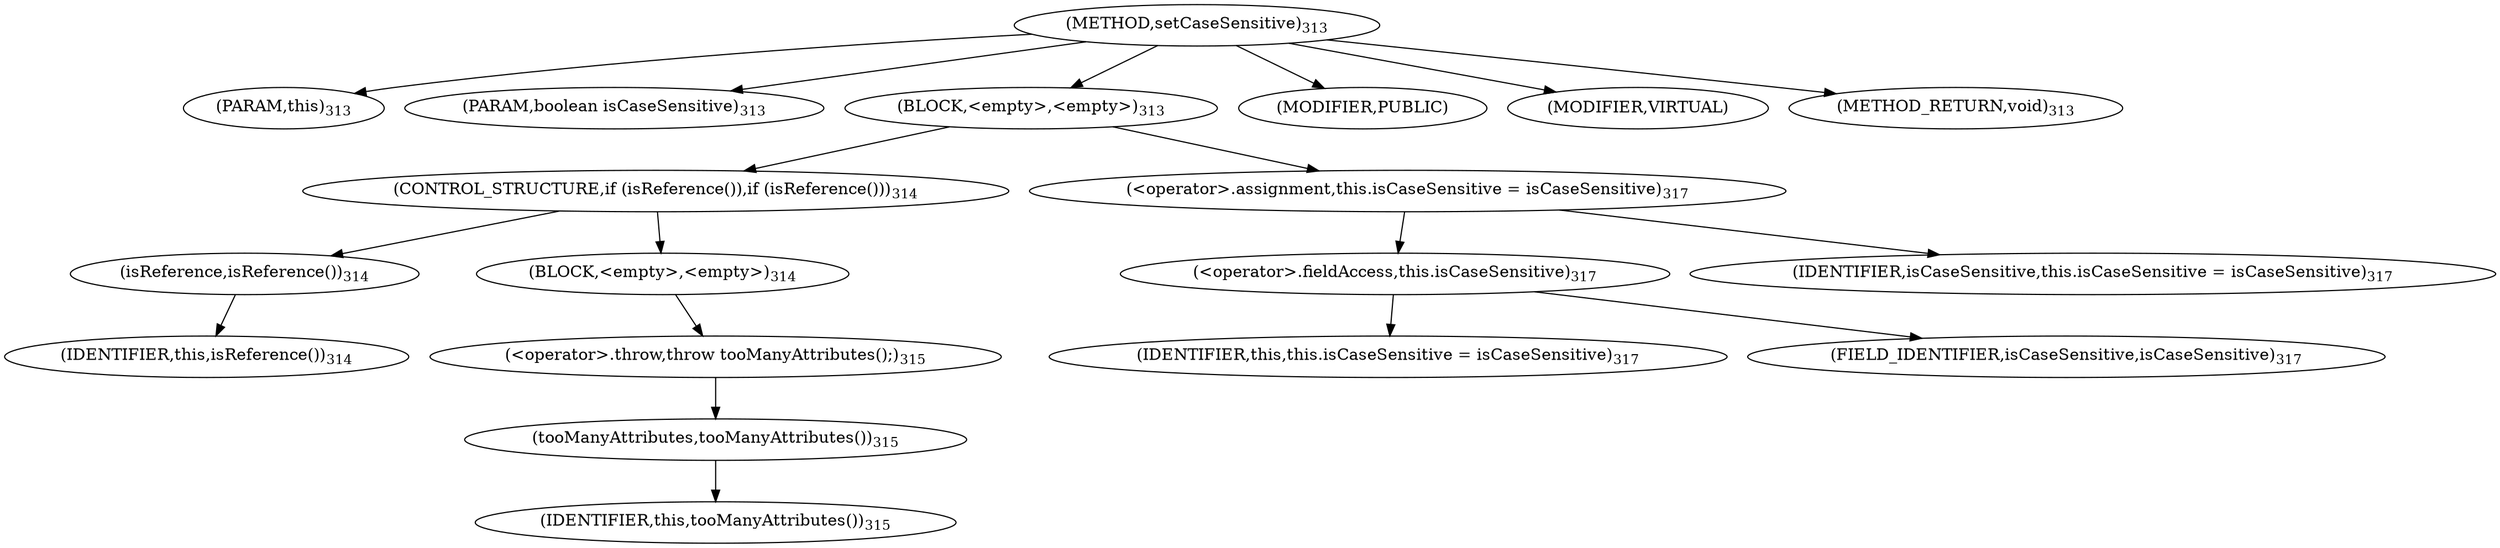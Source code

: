 digraph "setCaseSensitive" {  
"639" [label = <(METHOD,setCaseSensitive)<SUB>313</SUB>> ]
"65" [label = <(PARAM,this)<SUB>313</SUB>> ]
"640" [label = <(PARAM,boolean isCaseSensitive)<SUB>313</SUB>> ]
"641" [label = <(BLOCK,&lt;empty&gt;,&lt;empty&gt;)<SUB>313</SUB>> ]
"642" [label = <(CONTROL_STRUCTURE,if (isReference()),if (isReference()))<SUB>314</SUB>> ]
"643" [label = <(isReference,isReference())<SUB>314</SUB>> ]
"64" [label = <(IDENTIFIER,this,isReference())<SUB>314</SUB>> ]
"644" [label = <(BLOCK,&lt;empty&gt;,&lt;empty&gt;)<SUB>314</SUB>> ]
"645" [label = <(&lt;operator&gt;.throw,throw tooManyAttributes();)<SUB>315</SUB>> ]
"646" [label = <(tooManyAttributes,tooManyAttributes())<SUB>315</SUB>> ]
"66" [label = <(IDENTIFIER,this,tooManyAttributes())<SUB>315</SUB>> ]
"647" [label = <(&lt;operator&gt;.assignment,this.isCaseSensitive = isCaseSensitive)<SUB>317</SUB>> ]
"648" [label = <(&lt;operator&gt;.fieldAccess,this.isCaseSensitive)<SUB>317</SUB>> ]
"67" [label = <(IDENTIFIER,this,this.isCaseSensitive = isCaseSensitive)<SUB>317</SUB>> ]
"649" [label = <(FIELD_IDENTIFIER,isCaseSensitive,isCaseSensitive)<SUB>317</SUB>> ]
"650" [label = <(IDENTIFIER,isCaseSensitive,this.isCaseSensitive = isCaseSensitive)<SUB>317</SUB>> ]
"651" [label = <(MODIFIER,PUBLIC)> ]
"652" [label = <(MODIFIER,VIRTUAL)> ]
"653" [label = <(METHOD_RETURN,void)<SUB>313</SUB>> ]
  "639" -> "65" 
  "639" -> "640" 
  "639" -> "641" 
  "639" -> "651" 
  "639" -> "652" 
  "639" -> "653" 
  "641" -> "642" 
  "641" -> "647" 
  "642" -> "643" 
  "642" -> "644" 
  "643" -> "64" 
  "644" -> "645" 
  "645" -> "646" 
  "646" -> "66" 
  "647" -> "648" 
  "647" -> "650" 
  "648" -> "67" 
  "648" -> "649" 
}
